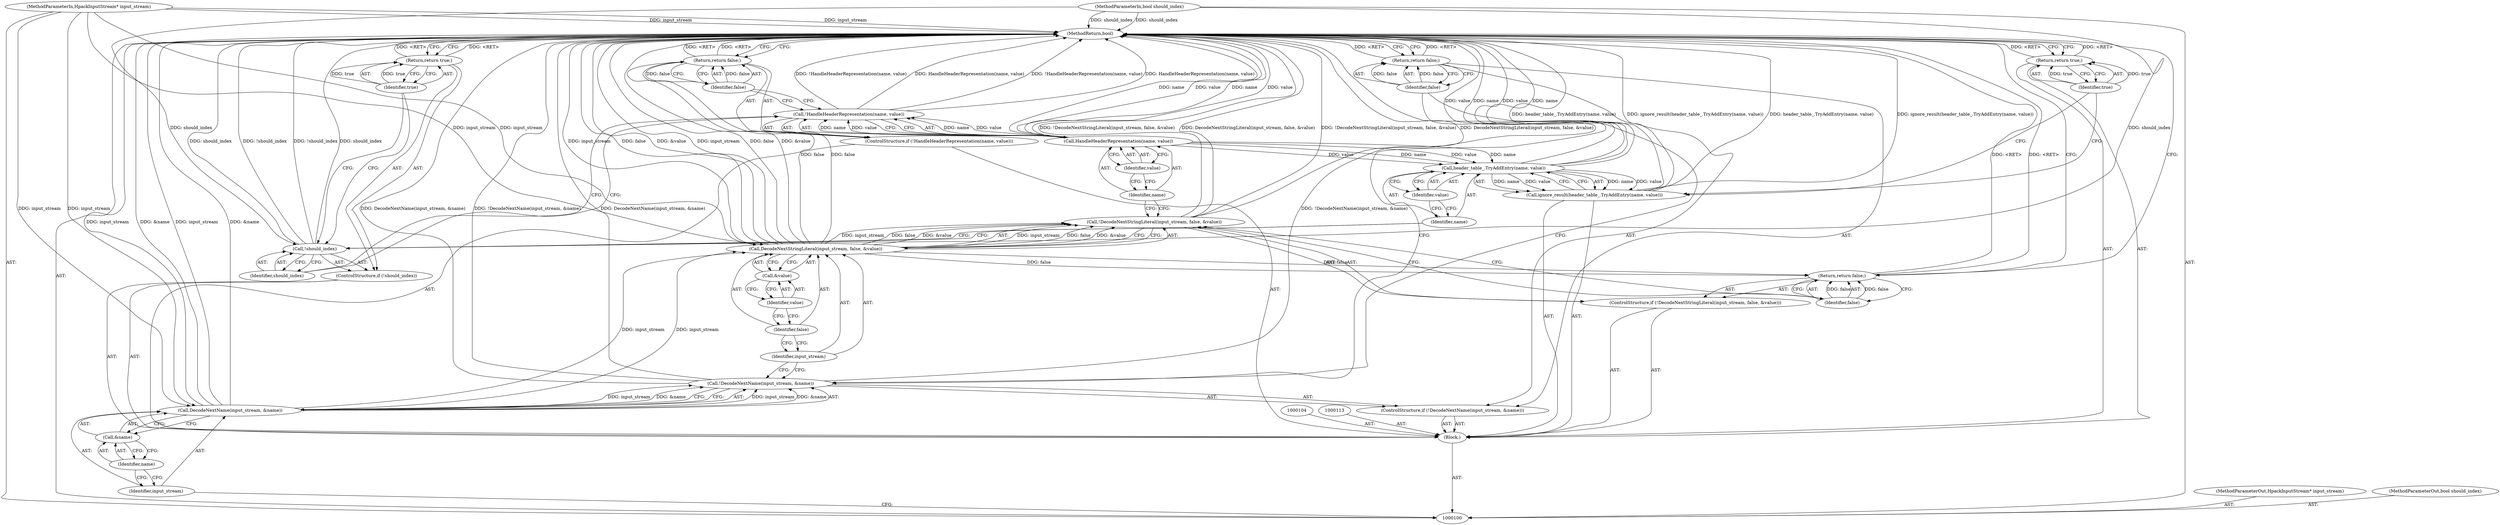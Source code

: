 digraph "0_Chrome_37f06e622f3122a0f456fa8017d832f7e08b7457_0" {
"1000141" [label="(MethodReturn,bool)"];
"1000101" [label="(MethodParameterIn,HpackInputStream* input_stream)"];
"1000181" [label="(MethodParameterOut,HpackInputStream* input_stream)"];
"1000123" [label="(ControlStructure,if (!HandleHeaderRepresentation(name, value)))"];
"1000126" [label="(Identifier,name)"];
"1000127" [label="(Identifier,value)"];
"1000128" [label="(Return,return false;)"];
"1000129" [label="(Identifier,false)"];
"1000124" [label="(Call,!HandleHeaderRepresentation(name, value))"];
"1000125" [label="(Call,HandleHeaderRepresentation(name, value))"];
"1000130" [label="(ControlStructure,if (!should_index))"];
"1000131" [label="(Call,!should_index)"];
"1000132" [label="(Identifier,should_index)"];
"1000134" [label="(Identifier,true)"];
"1000133" [label="(Return,return true;)"];
"1000136" [label="(Call,header_table_.TryAddEntry(name, value))"];
"1000135" [label="(Call,ignore_result(header_table_.TryAddEntry(name, value)))"];
"1000137" [label="(Identifier,name)"];
"1000138" [label="(Identifier,value)"];
"1000139" [label="(Return,return true;)"];
"1000140" [label="(Identifier,true)"];
"1000102" [label="(MethodParameterIn,bool should_index)"];
"1000182" [label="(MethodParameterOut,bool should_index)"];
"1000103" [label="(Block,)"];
"1000105" [label="(ControlStructure,if (!DecodeNextName(input_stream, &name)))"];
"1000108" [label="(Identifier,input_stream)"];
"1000109" [label="(Call,&name)"];
"1000110" [label="(Identifier,name)"];
"1000106" [label="(Call,!DecodeNextName(input_stream, &name))"];
"1000107" [label="(Call,DecodeNextName(input_stream, &name))"];
"1000112" [label="(Identifier,false)"];
"1000111" [label="(Return,return false;)"];
"1000114" [label="(ControlStructure,if (!DecodeNextStringLiteral(input_stream, false, &value)))"];
"1000117" [label="(Identifier,input_stream)"];
"1000118" [label="(Identifier,false)"];
"1000119" [label="(Call,&value)"];
"1000120" [label="(Identifier,value)"];
"1000115" [label="(Call,!DecodeNextStringLiteral(input_stream, false, &value))"];
"1000116" [label="(Call,DecodeNextStringLiteral(input_stream, false, &value))"];
"1000122" [label="(Identifier,false)"];
"1000121" [label="(Return,return false;)"];
"1000141" -> "1000100"  [label="AST: "];
"1000141" -> "1000111"  [label="CFG: "];
"1000141" -> "1000121"  [label="CFG: "];
"1000141" -> "1000128"  [label="CFG: "];
"1000141" -> "1000133"  [label="CFG: "];
"1000141" -> "1000139"  [label="CFG: "];
"1000111" -> "1000141"  [label="DDG: <RET>"];
"1000139" -> "1000141"  [label="DDG: <RET>"];
"1000121" -> "1000141"  [label="DDG: <RET>"];
"1000133" -> "1000141"  [label="DDG: <RET>"];
"1000128" -> "1000141"  [label="DDG: <RET>"];
"1000116" -> "1000141"  [label="DDG: input_stream"];
"1000116" -> "1000141"  [label="DDG: false"];
"1000116" -> "1000141"  [label="DDG: &value"];
"1000125" -> "1000141"  [label="DDG: name"];
"1000125" -> "1000141"  [label="DDG: value"];
"1000124" -> "1000141"  [label="DDG: HandleHeaderRepresentation(name, value)"];
"1000124" -> "1000141"  [label="DDG: !HandleHeaderRepresentation(name, value)"];
"1000107" -> "1000141"  [label="DDG: input_stream"];
"1000107" -> "1000141"  [label="DDG: &name"];
"1000106" -> "1000141"  [label="DDG: DecodeNextName(input_stream, &name)"];
"1000106" -> "1000141"  [label="DDG: !DecodeNextName(input_stream, &name)"];
"1000131" -> "1000141"  [label="DDG: should_index"];
"1000131" -> "1000141"  [label="DDG: !should_index"];
"1000115" -> "1000141"  [label="DDG: !DecodeNextStringLiteral(input_stream, false, &value)"];
"1000115" -> "1000141"  [label="DDG: DecodeNextStringLiteral(input_stream, false, &value)"];
"1000102" -> "1000141"  [label="DDG: should_index"];
"1000135" -> "1000141"  [label="DDG: header_table_.TryAddEntry(name, value)"];
"1000135" -> "1000141"  [label="DDG: ignore_result(header_table_.TryAddEntry(name, value))"];
"1000136" -> "1000141"  [label="DDG: value"];
"1000136" -> "1000141"  [label="DDG: name"];
"1000101" -> "1000141"  [label="DDG: input_stream"];
"1000101" -> "1000100"  [label="AST: "];
"1000101" -> "1000141"  [label="DDG: input_stream"];
"1000101" -> "1000107"  [label="DDG: input_stream"];
"1000101" -> "1000116"  [label="DDG: input_stream"];
"1000181" -> "1000100"  [label="AST: "];
"1000123" -> "1000103"  [label="AST: "];
"1000124" -> "1000123"  [label="AST: "];
"1000128" -> "1000123"  [label="AST: "];
"1000126" -> "1000125"  [label="AST: "];
"1000126" -> "1000115"  [label="CFG: "];
"1000127" -> "1000126"  [label="CFG: "];
"1000127" -> "1000125"  [label="AST: "];
"1000127" -> "1000126"  [label="CFG: "];
"1000125" -> "1000127"  [label="CFG: "];
"1000128" -> "1000123"  [label="AST: "];
"1000128" -> "1000129"  [label="CFG: "];
"1000129" -> "1000128"  [label="AST: "];
"1000141" -> "1000128"  [label="CFG: "];
"1000128" -> "1000141"  [label="DDG: <RET>"];
"1000129" -> "1000128"  [label="DDG: false"];
"1000116" -> "1000128"  [label="DDG: false"];
"1000129" -> "1000128"  [label="AST: "];
"1000129" -> "1000124"  [label="CFG: "];
"1000128" -> "1000129"  [label="CFG: "];
"1000129" -> "1000128"  [label="DDG: false"];
"1000124" -> "1000123"  [label="AST: "];
"1000124" -> "1000125"  [label="CFG: "];
"1000125" -> "1000124"  [label="AST: "];
"1000129" -> "1000124"  [label="CFG: "];
"1000132" -> "1000124"  [label="CFG: "];
"1000124" -> "1000141"  [label="DDG: HandleHeaderRepresentation(name, value)"];
"1000124" -> "1000141"  [label="DDG: !HandleHeaderRepresentation(name, value)"];
"1000125" -> "1000124"  [label="DDG: name"];
"1000125" -> "1000124"  [label="DDG: value"];
"1000125" -> "1000124"  [label="AST: "];
"1000125" -> "1000127"  [label="CFG: "];
"1000126" -> "1000125"  [label="AST: "];
"1000127" -> "1000125"  [label="AST: "];
"1000124" -> "1000125"  [label="CFG: "];
"1000125" -> "1000141"  [label="DDG: name"];
"1000125" -> "1000141"  [label="DDG: value"];
"1000125" -> "1000124"  [label="DDG: name"];
"1000125" -> "1000124"  [label="DDG: value"];
"1000125" -> "1000136"  [label="DDG: name"];
"1000125" -> "1000136"  [label="DDG: value"];
"1000130" -> "1000103"  [label="AST: "];
"1000131" -> "1000130"  [label="AST: "];
"1000133" -> "1000130"  [label="AST: "];
"1000131" -> "1000130"  [label="AST: "];
"1000131" -> "1000132"  [label="CFG: "];
"1000132" -> "1000131"  [label="AST: "];
"1000134" -> "1000131"  [label="CFG: "];
"1000137" -> "1000131"  [label="CFG: "];
"1000131" -> "1000141"  [label="DDG: should_index"];
"1000131" -> "1000141"  [label="DDG: !should_index"];
"1000102" -> "1000131"  [label="DDG: should_index"];
"1000132" -> "1000131"  [label="AST: "];
"1000132" -> "1000124"  [label="CFG: "];
"1000131" -> "1000132"  [label="CFG: "];
"1000134" -> "1000133"  [label="AST: "];
"1000134" -> "1000131"  [label="CFG: "];
"1000133" -> "1000134"  [label="CFG: "];
"1000134" -> "1000133"  [label="DDG: true"];
"1000133" -> "1000130"  [label="AST: "];
"1000133" -> "1000134"  [label="CFG: "];
"1000134" -> "1000133"  [label="AST: "];
"1000141" -> "1000133"  [label="CFG: "];
"1000133" -> "1000141"  [label="DDG: <RET>"];
"1000134" -> "1000133"  [label="DDG: true"];
"1000136" -> "1000135"  [label="AST: "];
"1000136" -> "1000138"  [label="CFG: "];
"1000137" -> "1000136"  [label="AST: "];
"1000138" -> "1000136"  [label="AST: "];
"1000135" -> "1000136"  [label="CFG: "];
"1000136" -> "1000141"  [label="DDG: value"];
"1000136" -> "1000141"  [label="DDG: name"];
"1000136" -> "1000135"  [label="DDG: name"];
"1000136" -> "1000135"  [label="DDG: value"];
"1000125" -> "1000136"  [label="DDG: name"];
"1000125" -> "1000136"  [label="DDG: value"];
"1000135" -> "1000103"  [label="AST: "];
"1000135" -> "1000136"  [label="CFG: "];
"1000136" -> "1000135"  [label="AST: "];
"1000140" -> "1000135"  [label="CFG: "];
"1000135" -> "1000141"  [label="DDG: header_table_.TryAddEntry(name, value)"];
"1000135" -> "1000141"  [label="DDG: ignore_result(header_table_.TryAddEntry(name, value))"];
"1000136" -> "1000135"  [label="DDG: name"];
"1000136" -> "1000135"  [label="DDG: value"];
"1000137" -> "1000136"  [label="AST: "];
"1000137" -> "1000131"  [label="CFG: "];
"1000138" -> "1000137"  [label="CFG: "];
"1000138" -> "1000136"  [label="AST: "];
"1000138" -> "1000137"  [label="CFG: "];
"1000136" -> "1000138"  [label="CFG: "];
"1000139" -> "1000103"  [label="AST: "];
"1000139" -> "1000140"  [label="CFG: "];
"1000140" -> "1000139"  [label="AST: "];
"1000141" -> "1000139"  [label="CFG: "];
"1000139" -> "1000141"  [label="DDG: <RET>"];
"1000140" -> "1000139"  [label="DDG: true"];
"1000140" -> "1000139"  [label="AST: "];
"1000140" -> "1000135"  [label="CFG: "];
"1000139" -> "1000140"  [label="CFG: "];
"1000140" -> "1000139"  [label="DDG: true"];
"1000102" -> "1000100"  [label="AST: "];
"1000102" -> "1000141"  [label="DDG: should_index"];
"1000102" -> "1000131"  [label="DDG: should_index"];
"1000182" -> "1000100"  [label="AST: "];
"1000103" -> "1000100"  [label="AST: "];
"1000104" -> "1000103"  [label="AST: "];
"1000105" -> "1000103"  [label="AST: "];
"1000113" -> "1000103"  [label="AST: "];
"1000114" -> "1000103"  [label="AST: "];
"1000123" -> "1000103"  [label="AST: "];
"1000130" -> "1000103"  [label="AST: "];
"1000135" -> "1000103"  [label="AST: "];
"1000139" -> "1000103"  [label="AST: "];
"1000105" -> "1000103"  [label="AST: "];
"1000106" -> "1000105"  [label="AST: "];
"1000111" -> "1000105"  [label="AST: "];
"1000108" -> "1000107"  [label="AST: "];
"1000108" -> "1000100"  [label="CFG: "];
"1000110" -> "1000108"  [label="CFG: "];
"1000109" -> "1000107"  [label="AST: "];
"1000109" -> "1000110"  [label="CFG: "];
"1000110" -> "1000109"  [label="AST: "];
"1000107" -> "1000109"  [label="CFG: "];
"1000110" -> "1000109"  [label="AST: "];
"1000110" -> "1000108"  [label="CFG: "];
"1000109" -> "1000110"  [label="CFG: "];
"1000106" -> "1000105"  [label="AST: "];
"1000106" -> "1000107"  [label="CFG: "];
"1000107" -> "1000106"  [label="AST: "];
"1000112" -> "1000106"  [label="CFG: "];
"1000117" -> "1000106"  [label="CFG: "];
"1000106" -> "1000141"  [label="DDG: DecodeNextName(input_stream, &name)"];
"1000106" -> "1000141"  [label="DDG: !DecodeNextName(input_stream, &name)"];
"1000107" -> "1000106"  [label="DDG: input_stream"];
"1000107" -> "1000106"  [label="DDG: &name"];
"1000107" -> "1000106"  [label="AST: "];
"1000107" -> "1000109"  [label="CFG: "];
"1000108" -> "1000107"  [label="AST: "];
"1000109" -> "1000107"  [label="AST: "];
"1000106" -> "1000107"  [label="CFG: "];
"1000107" -> "1000141"  [label="DDG: input_stream"];
"1000107" -> "1000141"  [label="DDG: &name"];
"1000107" -> "1000106"  [label="DDG: input_stream"];
"1000107" -> "1000106"  [label="DDG: &name"];
"1000101" -> "1000107"  [label="DDG: input_stream"];
"1000107" -> "1000116"  [label="DDG: input_stream"];
"1000112" -> "1000111"  [label="AST: "];
"1000112" -> "1000106"  [label="CFG: "];
"1000111" -> "1000112"  [label="CFG: "];
"1000112" -> "1000111"  [label="DDG: false"];
"1000111" -> "1000105"  [label="AST: "];
"1000111" -> "1000112"  [label="CFG: "];
"1000112" -> "1000111"  [label="AST: "];
"1000141" -> "1000111"  [label="CFG: "];
"1000111" -> "1000141"  [label="DDG: <RET>"];
"1000112" -> "1000111"  [label="DDG: false"];
"1000114" -> "1000103"  [label="AST: "];
"1000115" -> "1000114"  [label="AST: "];
"1000121" -> "1000114"  [label="AST: "];
"1000117" -> "1000116"  [label="AST: "];
"1000117" -> "1000106"  [label="CFG: "];
"1000118" -> "1000117"  [label="CFG: "];
"1000118" -> "1000116"  [label="AST: "];
"1000118" -> "1000117"  [label="CFG: "];
"1000120" -> "1000118"  [label="CFG: "];
"1000119" -> "1000116"  [label="AST: "];
"1000119" -> "1000120"  [label="CFG: "];
"1000120" -> "1000119"  [label="AST: "];
"1000116" -> "1000119"  [label="CFG: "];
"1000120" -> "1000119"  [label="AST: "];
"1000120" -> "1000118"  [label="CFG: "];
"1000119" -> "1000120"  [label="CFG: "];
"1000115" -> "1000114"  [label="AST: "];
"1000115" -> "1000116"  [label="CFG: "];
"1000116" -> "1000115"  [label="AST: "];
"1000122" -> "1000115"  [label="CFG: "];
"1000126" -> "1000115"  [label="CFG: "];
"1000115" -> "1000141"  [label="DDG: !DecodeNextStringLiteral(input_stream, false, &value)"];
"1000115" -> "1000141"  [label="DDG: DecodeNextStringLiteral(input_stream, false, &value)"];
"1000116" -> "1000115"  [label="DDG: input_stream"];
"1000116" -> "1000115"  [label="DDG: false"];
"1000116" -> "1000115"  [label="DDG: &value"];
"1000116" -> "1000115"  [label="AST: "];
"1000116" -> "1000119"  [label="CFG: "];
"1000117" -> "1000116"  [label="AST: "];
"1000118" -> "1000116"  [label="AST: "];
"1000119" -> "1000116"  [label="AST: "];
"1000115" -> "1000116"  [label="CFG: "];
"1000116" -> "1000141"  [label="DDG: input_stream"];
"1000116" -> "1000141"  [label="DDG: false"];
"1000116" -> "1000141"  [label="DDG: &value"];
"1000116" -> "1000115"  [label="DDG: input_stream"];
"1000116" -> "1000115"  [label="DDG: false"];
"1000116" -> "1000115"  [label="DDG: &value"];
"1000107" -> "1000116"  [label="DDG: input_stream"];
"1000101" -> "1000116"  [label="DDG: input_stream"];
"1000116" -> "1000121"  [label="DDG: false"];
"1000116" -> "1000128"  [label="DDG: false"];
"1000122" -> "1000121"  [label="AST: "];
"1000122" -> "1000115"  [label="CFG: "];
"1000121" -> "1000122"  [label="CFG: "];
"1000122" -> "1000121"  [label="DDG: false"];
"1000121" -> "1000114"  [label="AST: "];
"1000121" -> "1000122"  [label="CFG: "];
"1000122" -> "1000121"  [label="AST: "];
"1000141" -> "1000121"  [label="CFG: "];
"1000121" -> "1000141"  [label="DDG: <RET>"];
"1000122" -> "1000121"  [label="DDG: false"];
"1000116" -> "1000121"  [label="DDG: false"];
}
